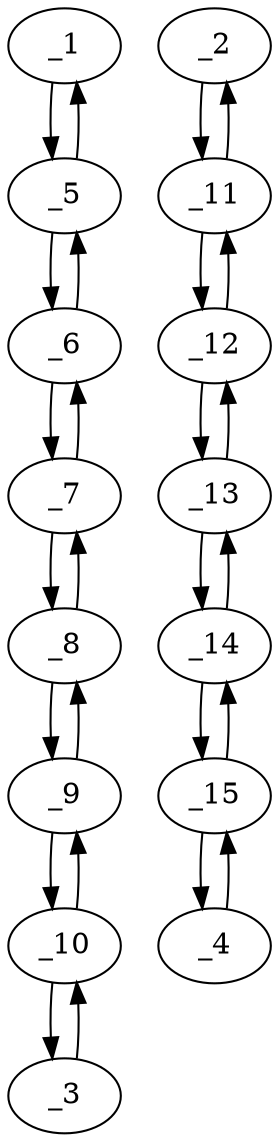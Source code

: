 digraph s1011_06 {
	_1	 [x="116.000000",
		y="106.000000"];
	_5	 [x="103.000000",
		y="113.000000"];
	_1 -> _5	 [angle="2.647651",
		orient="0.474100"];
	_2	 [x="144.000000",
		y="116.000000"];
	_11	 [x="163.000000",
		y="119.000000"];
	_2 -> _11	 [angle="0.156602",
		orient="0.155963"];
	_3	 [x="31.000000",
		y="161.000000"];
	_10	 [x="35.000000",
		y="145.000000"];
	_3 -> _10	 [angle="-1.325818",
		orient="-0.970143"];
	_4	 [x="220.000000",
		y="169.000000"];
	_15	 [x="209.000000",
		y="159.000000"];
	_4 -> _15	 [angle="-2.403778",
		orient="-0.672673"];
	_5 -> _1	 [angle="-0.493941",
		orient="-0.474100"];
	_6	 [x="87.000000",
		y="117.000000"];
	_5 -> _6	 [angle="2.896614",
		orient="0.242536"];
	_6 -> _5	 [angle="-0.244979",
		orient="-0.242536"];
	_7	 [x="72.000000",
		y="122.000000"];
	_6 -> _7	 [angle="2.819842",
		orient="0.316228"];
	_7 -> _6	 [angle="-0.321751",
		orient="-0.316228"];
	_8	 [x="58.000000",
		y="128.000000"];
	_7 -> _8	 [angle="2.736701",
		orient="0.393919"];
	_8 -> _7	 [angle="-0.404892",
		orient="-0.393919"];
	_9	 [x="45.000000",
		y="135.000000"];
	_8 -> _9	 [angle="2.647651",
		orient="0.474100"];
	_9 -> _8	 [angle="-0.493941",
		orient="-0.474100"];
	_9 -> _10	 [angle="2.356194",
		orient="0.707107"];
	_10 -> _3	 [angle="1.815775",
		orient="0.970143"];
	_10 -> _9	 [angle="-0.785398",
		orient="-0.707107"];
	_11 -> _2	 [angle="-2.984991",
		orient="-0.155963"];
	_12	 [x="173.000000",
		y="130.000000"];
	_11 -> _12	 [angle="0.832981",
		orient="0.739940"];
	_12 -> _11	 [angle="-2.308611",
		orient="-0.739940"];
	_13	 [x="185.000000",
		y="140.000000"];
	_12 -> _13	 [angle="0.694738",
		orient="0.640184"];
	_13 -> _12	 [angle="-2.446854",
		orient="-0.640184"];
	_14	 [x="197.000000",
		y="149.000000"];
	_13 -> _14	 [angle="0.643501",
		orient="0.600000"];
	_14 -> _13	 [angle="-2.498092",
		orient="-0.600000"];
	_14 -> _15	 [angle="0.694738",
		orient="0.640184"];
	_15 -> _4	 [angle="0.737815",
		orient="0.672673"];
	_15 -> _14	 [angle="-2.446854",
		orient="-0.640184"];
}
